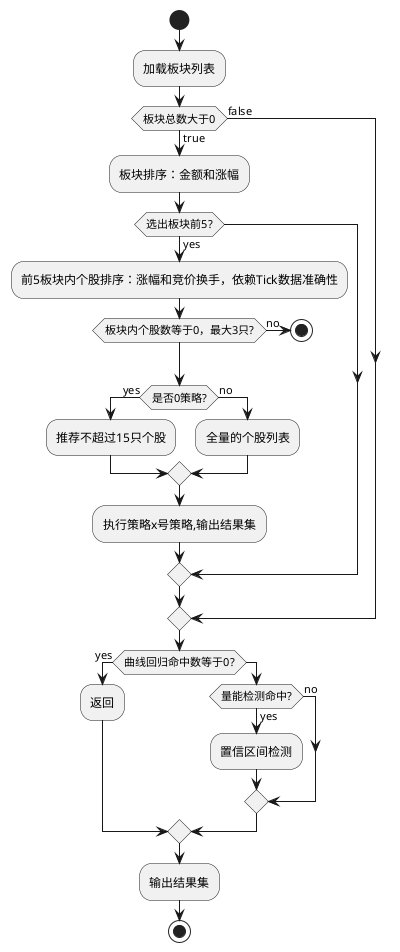 @startuml

start
:加载板块列表;
if (板块总数大于0) then (true)
  :板块排序：金额和涨幅;
  if (选出板块前5?) then (yes)
    :前5板块内个股排序：涨幅和竞价换手，依赖Tick数据准确性;
    if (板块内个股数等于0，最大3只?) then (no)
      stop
    endif

    if (是否0策略?) then (yes)
      :推荐不超过15只个股;
    else (no)
      :全量的个股列表;
    endif
    :执行策略x号策略,输出结果集;
  endif
else (false)
endif

if (曲线回归命中数等于0?) then (yes)
  :返回;
else
  if (量能检测命中?) then (yes)
    :置信区间检测;
  else (no)
  endif
endif
:输出结果集;
stop

@enduml
